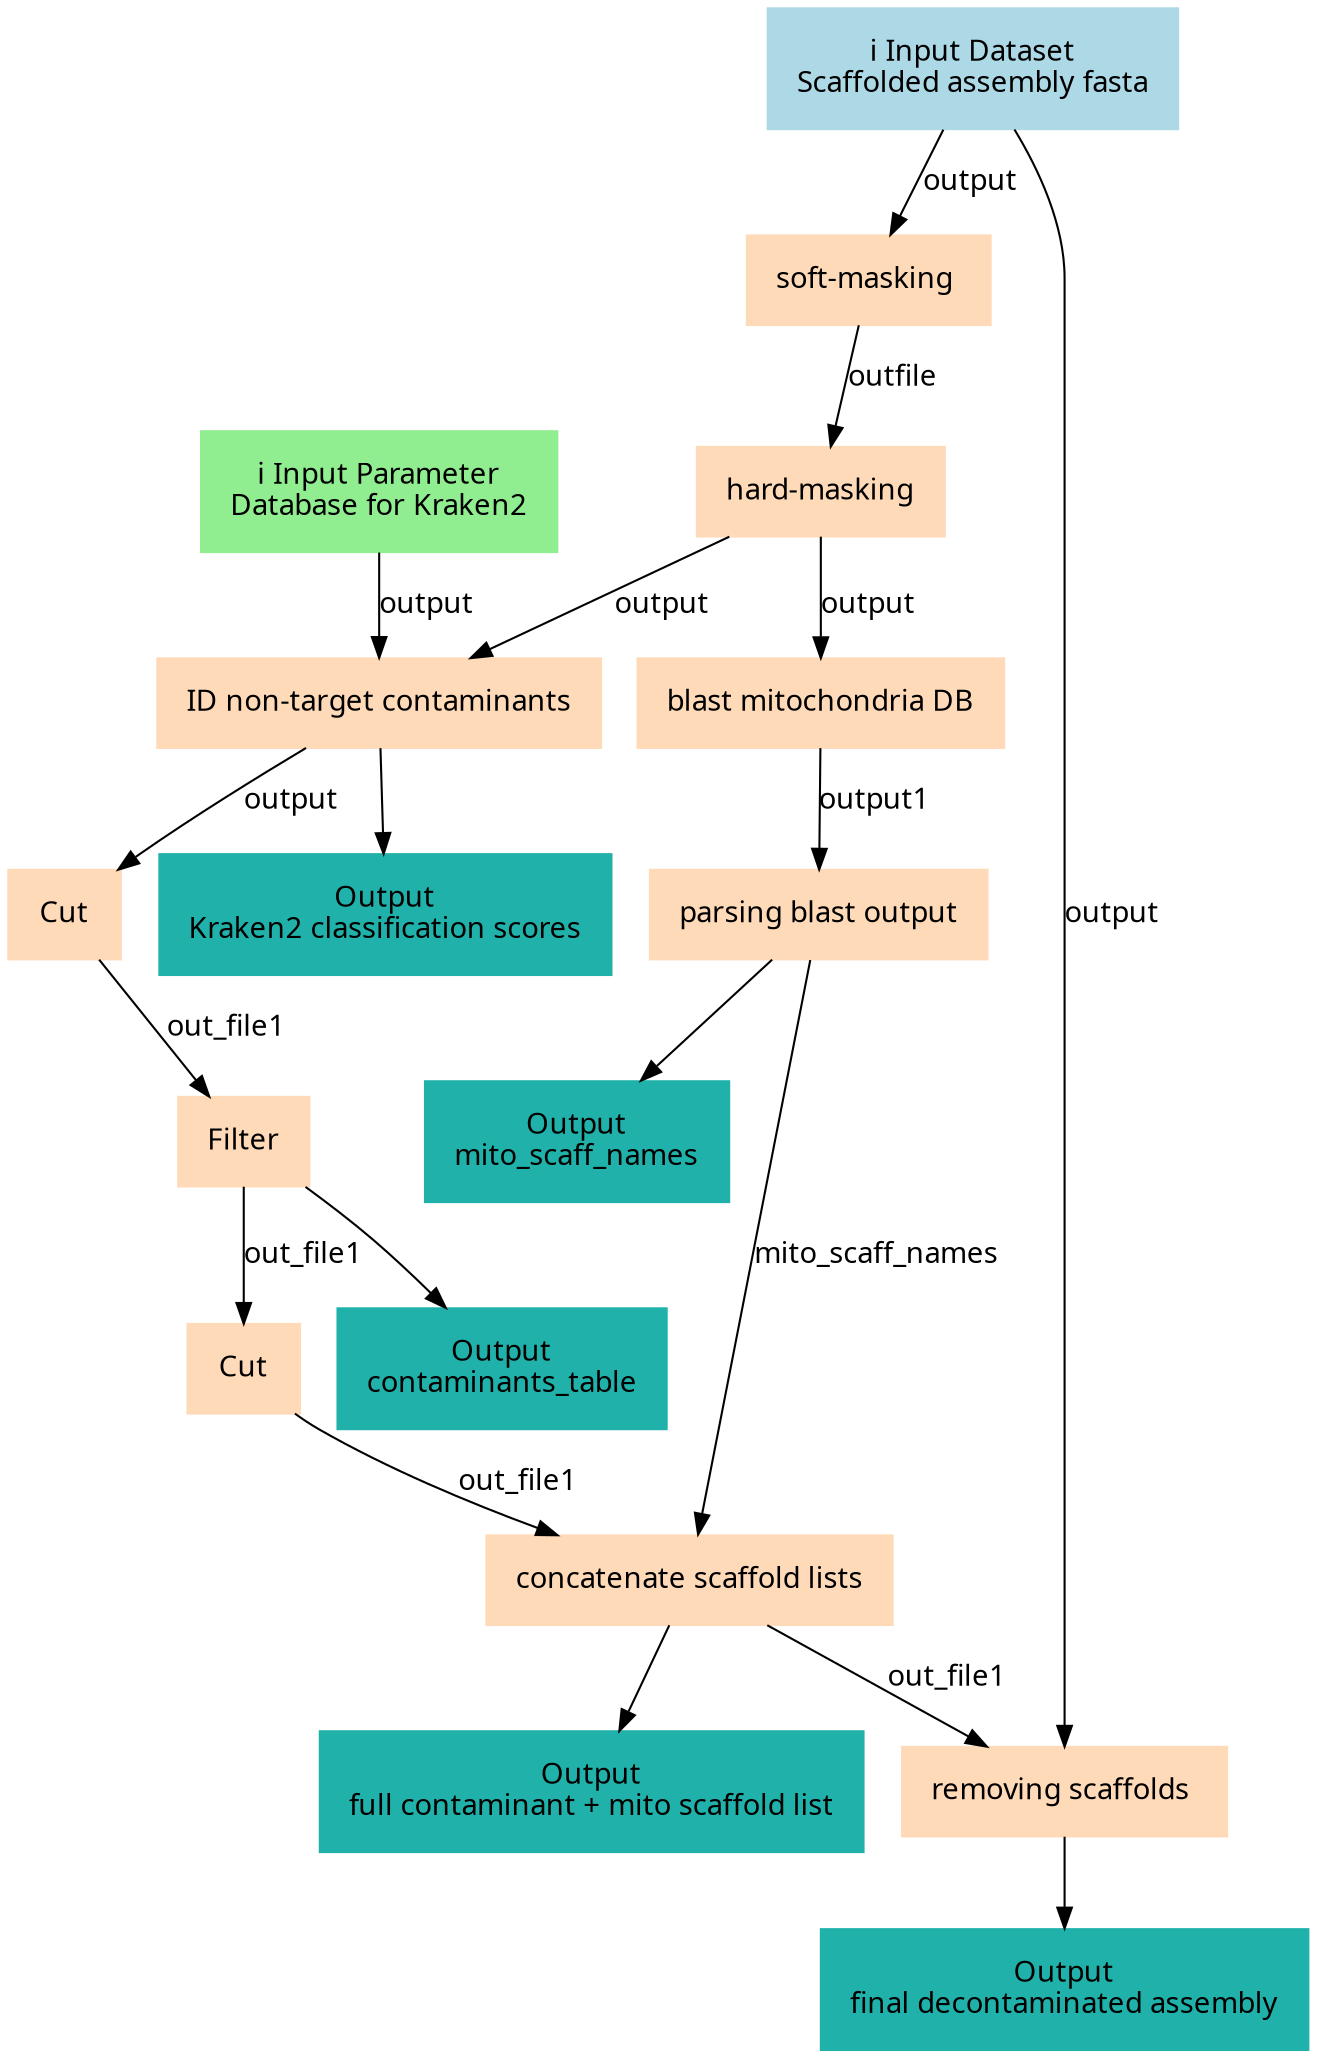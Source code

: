digraph main {
  node [fontname="Atkinson Hyperlegible", shape=box, color=white,style=filled,color=peachpuff,margin="0.2,0.2"];
  edge [fontname="Atkinson Hyperlegible"];
  0[color=lightblue,label="ℹ️ Input Dataset\nScaffolded assembly fasta"]
  1[color=lightgreen,label="ℹ️ Input Parameter\nDatabase for Kraken2"]
  2[label="soft-masking "]
  0 -> 2 [label="output"]
  3[label="hard-masking"]
  2 -> 3 [label="outfile"]
  4[label="ID non-target contaminants"]
  1 -> 4 [label="output"]
  3 -> 4 [label="output"]
  kc380857b51804e82a14f8b575f10abaa[color=lightseagreen,label="Output\nKraken2 classification scores"]
  4 -> kc380857b51804e82a14f8b575f10abaa
  5[label="blast mitochondria DB"]
  3 -> 5 [label="output"]
  6[label="Cut"]
  4 -> 6 [label="output"]
  7[label="parsing blast output"]
  5 -> 7 [label="output1"]
  k1478af1e52f448feb9660a61e2014a58[color=lightseagreen,label="Output\nmito_scaff_names"]
  7 -> k1478af1e52f448feb9660a61e2014a58
  8[label="Filter"]
  6 -> 8 [label="out_file1"]
  k64156e28aaf045789a7ed6d21774c2c8[color=lightseagreen,label="Output\ncontaminants_table"]
  8 -> k64156e28aaf045789a7ed6d21774c2c8
  9[label="Cut"]
  8 -> 9 [label="out_file1"]
  10[label="concatenate scaffold lists"]
  7 -> 10 [label="mito_scaff_names"]
  9 -> 10 [label="out_file1"]
  k77084ec5a14540c19cfc476d091105ae[color=lightseagreen,label="Output\nfull contaminant + mito scaffold list"]
  10 -> k77084ec5a14540c19cfc476d091105ae
  11[label="removing scaffolds "]
  0 -> 11 [label="output"]
  10 -> 11 [label="out_file1"]
  k88a8e9edd92c4340aaadc6d450a336aa[color=lightseagreen,label="Output\nfinal decontaminated assembly"]
  11 -> k88a8e9edd92c4340aaadc6d450a336aa
}